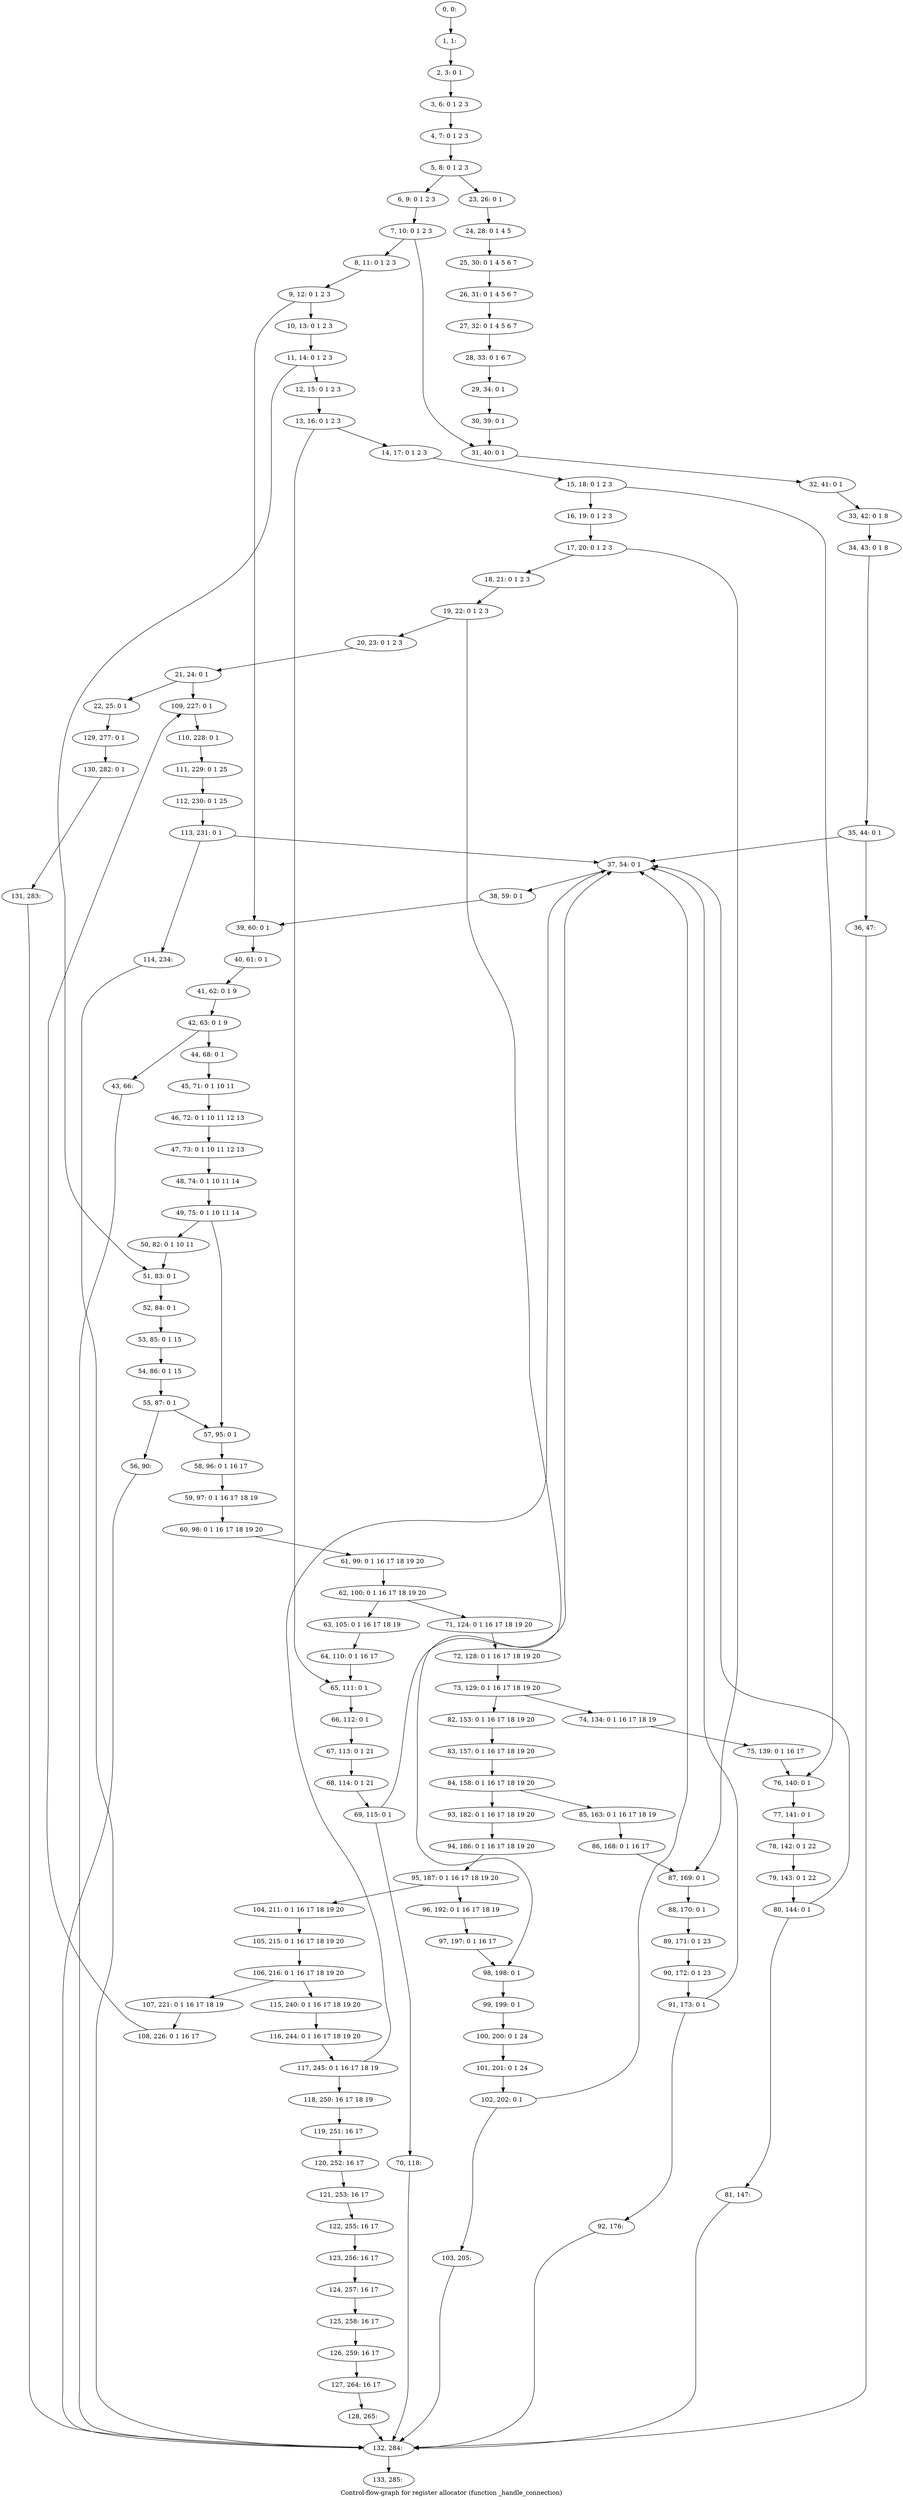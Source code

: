 digraph G {
graph [label="Control-flow-graph for register allocator (function _handle_connection)"]
0[label="0, 0: "];
1[label="1, 1: "];
2[label="2, 3: 0 1 "];
3[label="3, 6: 0 1 2 3 "];
4[label="4, 7: 0 1 2 3 "];
5[label="5, 8: 0 1 2 3 "];
6[label="6, 9: 0 1 2 3 "];
7[label="7, 10: 0 1 2 3 "];
8[label="8, 11: 0 1 2 3 "];
9[label="9, 12: 0 1 2 3 "];
10[label="10, 13: 0 1 2 3 "];
11[label="11, 14: 0 1 2 3 "];
12[label="12, 15: 0 1 2 3 "];
13[label="13, 16: 0 1 2 3 "];
14[label="14, 17: 0 1 2 3 "];
15[label="15, 18: 0 1 2 3 "];
16[label="16, 19: 0 1 2 3 "];
17[label="17, 20: 0 1 2 3 "];
18[label="18, 21: 0 1 2 3 "];
19[label="19, 22: 0 1 2 3 "];
20[label="20, 23: 0 1 2 3 "];
21[label="21, 24: 0 1 "];
22[label="22, 25: 0 1 "];
23[label="23, 26: 0 1 "];
24[label="24, 28: 0 1 4 5 "];
25[label="25, 30: 0 1 4 5 6 7 "];
26[label="26, 31: 0 1 4 5 6 7 "];
27[label="27, 32: 0 1 4 5 6 7 "];
28[label="28, 33: 0 1 6 7 "];
29[label="29, 34: 0 1 "];
30[label="30, 39: 0 1 "];
31[label="31, 40: 0 1 "];
32[label="32, 41: 0 1 "];
33[label="33, 42: 0 1 8 "];
34[label="34, 43: 0 1 8 "];
35[label="35, 44: 0 1 "];
36[label="36, 47: "];
37[label="37, 54: 0 1 "];
38[label="38, 59: 0 1 "];
39[label="39, 60: 0 1 "];
40[label="40, 61: 0 1 "];
41[label="41, 62: 0 1 9 "];
42[label="42, 63: 0 1 9 "];
43[label="43, 66: "];
44[label="44, 68: 0 1 "];
45[label="45, 71: 0 1 10 11 "];
46[label="46, 72: 0 1 10 11 12 13 "];
47[label="47, 73: 0 1 10 11 12 13 "];
48[label="48, 74: 0 1 10 11 14 "];
49[label="49, 75: 0 1 10 11 14 "];
50[label="50, 82: 0 1 10 11 "];
51[label="51, 83: 0 1 "];
52[label="52, 84: 0 1 "];
53[label="53, 85: 0 1 15 "];
54[label="54, 86: 0 1 15 "];
55[label="55, 87: 0 1 "];
56[label="56, 90: "];
57[label="57, 95: 0 1 "];
58[label="58, 96: 0 1 16 17 "];
59[label="59, 97: 0 1 16 17 18 19 "];
60[label="60, 98: 0 1 16 17 18 19 20 "];
61[label="61, 99: 0 1 16 17 18 19 20 "];
62[label="62, 100: 0 1 16 17 18 19 20 "];
63[label="63, 105: 0 1 16 17 18 19 "];
64[label="64, 110: 0 1 16 17 "];
65[label="65, 111: 0 1 "];
66[label="66, 112: 0 1 "];
67[label="67, 113: 0 1 21 "];
68[label="68, 114: 0 1 21 "];
69[label="69, 115: 0 1 "];
70[label="70, 118: "];
71[label="71, 124: 0 1 16 17 18 19 20 "];
72[label="72, 128: 0 1 16 17 18 19 20 "];
73[label="73, 129: 0 1 16 17 18 19 20 "];
74[label="74, 134: 0 1 16 17 18 19 "];
75[label="75, 139: 0 1 16 17 "];
76[label="76, 140: 0 1 "];
77[label="77, 141: 0 1 "];
78[label="78, 142: 0 1 22 "];
79[label="79, 143: 0 1 22 "];
80[label="80, 144: 0 1 "];
81[label="81, 147: "];
82[label="82, 153: 0 1 16 17 18 19 20 "];
83[label="83, 157: 0 1 16 17 18 19 20 "];
84[label="84, 158: 0 1 16 17 18 19 20 "];
85[label="85, 163: 0 1 16 17 18 19 "];
86[label="86, 168: 0 1 16 17 "];
87[label="87, 169: 0 1 "];
88[label="88, 170: 0 1 "];
89[label="89, 171: 0 1 23 "];
90[label="90, 172: 0 1 23 "];
91[label="91, 173: 0 1 "];
92[label="92, 176: "];
93[label="93, 182: 0 1 16 17 18 19 20 "];
94[label="94, 186: 0 1 16 17 18 19 20 "];
95[label="95, 187: 0 1 16 17 18 19 20 "];
96[label="96, 192: 0 1 16 17 18 19 "];
97[label="97, 197: 0 1 16 17 "];
98[label="98, 198: 0 1 "];
99[label="99, 199: 0 1 "];
100[label="100, 200: 0 1 24 "];
101[label="101, 201: 0 1 24 "];
102[label="102, 202: 0 1 "];
103[label="103, 205: "];
104[label="104, 211: 0 1 16 17 18 19 20 "];
105[label="105, 215: 0 1 16 17 18 19 20 "];
106[label="106, 216: 0 1 16 17 18 19 20 "];
107[label="107, 221: 0 1 16 17 18 19 "];
108[label="108, 226: 0 1 16 17 "];
109[label="109, 227: 0 1 "];
110[label="110, 228: 0 1 "];
111[label="111, 229: 0 1 25 "];
112[label="112, 230: 0 1 25 "];
113[label="113, 231: 0 1 "];
114[label="114, 234: "];
115[label="115, 240: 0 1 16 17 18 19 20 "];
116[label="116, 244: 0 1 16 17 18 19 20 "];
117[label="117, 245: 0 1 16 17 18 19 "];
118[label="118, 250: 16 17 18 19 "];
119[label="119, 251: 16 17 "];
120[label="120, 252: 16 17 "];
121[label="121, 253: 16 17 "];
122[label="122, 255: 16 17 "];
123[label="123, 256: 16 17 "];
124[label="124, 257: 16 17 "];
125[label="125, 258: 16 17 "];
126[label="126, 259: 16 17 "];
127[label="127, 264: 16 17 "];
128[label="128, 265: "];
129[label="129, 277: 0 1 "];
130[label="130, 282: 0 1 "];
131[label="131, 283: "];
132[label="132, 284: "];
133[label="133, 285: "];
0->1 ;
1->2 ;
2->3 ;
3->4 ;
4->5 ;
5->6 ;
5->23 ;
6->7 ;
7->8 ;
7->31 ;
8->9 ;
9->10 ;
9->39 ;
10->11 ;
11->12 ;
11->51 ;
12->13 ;
13->14 ;
13->65 ;
14->15 ;
15->16 ;
15->76 ;
16->17 ;
17->18 ;
17->87 ;
18->19 ;
19->20 ;
19->98 ;
20->21 ;
21->22 ;
21->109 ;
22->129 ;
23->24 ;
24->25 ;
25->26 ;
26->27 ;
27->28 ;
28->29 ;
29->30 ;
30->31 ;
31->32 ;
32->33 ;
33->34 ;
34->35 ;
35->36 ;
35->37 ;
36->132 ;
37->38 ;
38->39 ;
39->40 ;
40->41 ;
41->42 ;
42->43 ;
42->44 ;
43->132 ;
44->45 ;
45->46 ;
46->47 ;
47->48 ;
48->49 ;
49->50 ;
49->57 ;
50->51 ;
51->52 ;
52->53 ;
53->54 ;
54->55 ;
55->56 ;
55->57 ;
56->132 ;
57->58 ;
58->59 ;
59->60 ;
60->61 ;
61->62 ;
62->63 ;
62->71 ;
63->64 ;
64->65 ;
65->66 ;
66->67 ;
67->68 ;
68->69 ;
69->70 ;
69->37 ;
70->132 ;
71->72 ;
72->73 ;
73->74 ;
73->82 ;
74->75 ;
75->76 ;
76->77 ;
77->78 ;
78->79 ;
79->80 ;
80->81 ;
80->37 ;
81->132 ;
82->83 ;
83->84 ;
84->85 ;
84->93 ;
85->86 ;
86->87 ;
87->88 ;
88->89 ;
89->90 ;
90->91 ;
91->92 ;
91->37 ;
92->132 ;
93->94 ;
94->95 ;
95->96 ;
95->104 ;
96->97 ;
97->98 ;
98->99 ;
99->100 ;
100->101 ;
101->102 ;
102->103 ;
102->37 ;
103->132 ;
104->105 ;
105->106 ;
106->107 ;
106->115 ;
107->108 ;
108->109 ;
109->110 ;
110->111 ;
111->112 ;
112->113 ;
113->114 ;
113->37 ;
114->132 ;
115->116 ;
116->117 ;
117->118 ;
117->37 ;
118->119 ;
119->120 ;
120->121 ;
121->122 ;
122->123 ;
123->124 ;
124->125 ;
125->126 ;
126->127 ;
127->128 ;
128->132 ;
129->130 ;
130->131 ;
131->132 ;
132->133 ;
}
